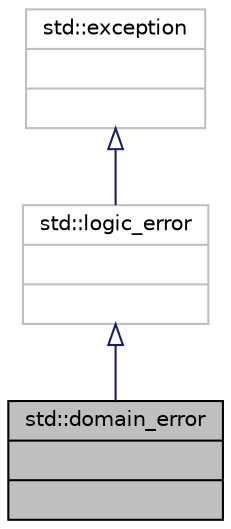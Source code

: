 digraph "std::domain_error"
{
  edge [fontname="Helvetica",fontsize="10",labelfontname="Helvetica",labelfontsize="10"];
  node [fontname="Helvetica",fontsize="10",shape=record];
  Node374 [label="{std::domain_error\n||}",height=0.2,width=0.4,color="black", fillcolor="grey75", style="filled", fontcolor="black"];
  Node375 -> Node374 [dir="back",color="midnightblue",fontsize="10",style="solid",arrowtail="onormal",fontname="Helvetica"];
  Node375 [label="{std::logic_error\n||}",height=0.2,width=0.4,color="grey75", fillcolor="white", style="filled",tooltip="STL class "];
  Node376 -> Node375 [dir="back",color="midnightblue",fontsize="10",style="solid",arrowtail="onormal",fontname="Helvetica"];
  Node376 [label="{std::exception\n||}",height=0.2,width=0.4,color="grey75", fillcolor="white", style="filled",tooltip="STL class "];
}
